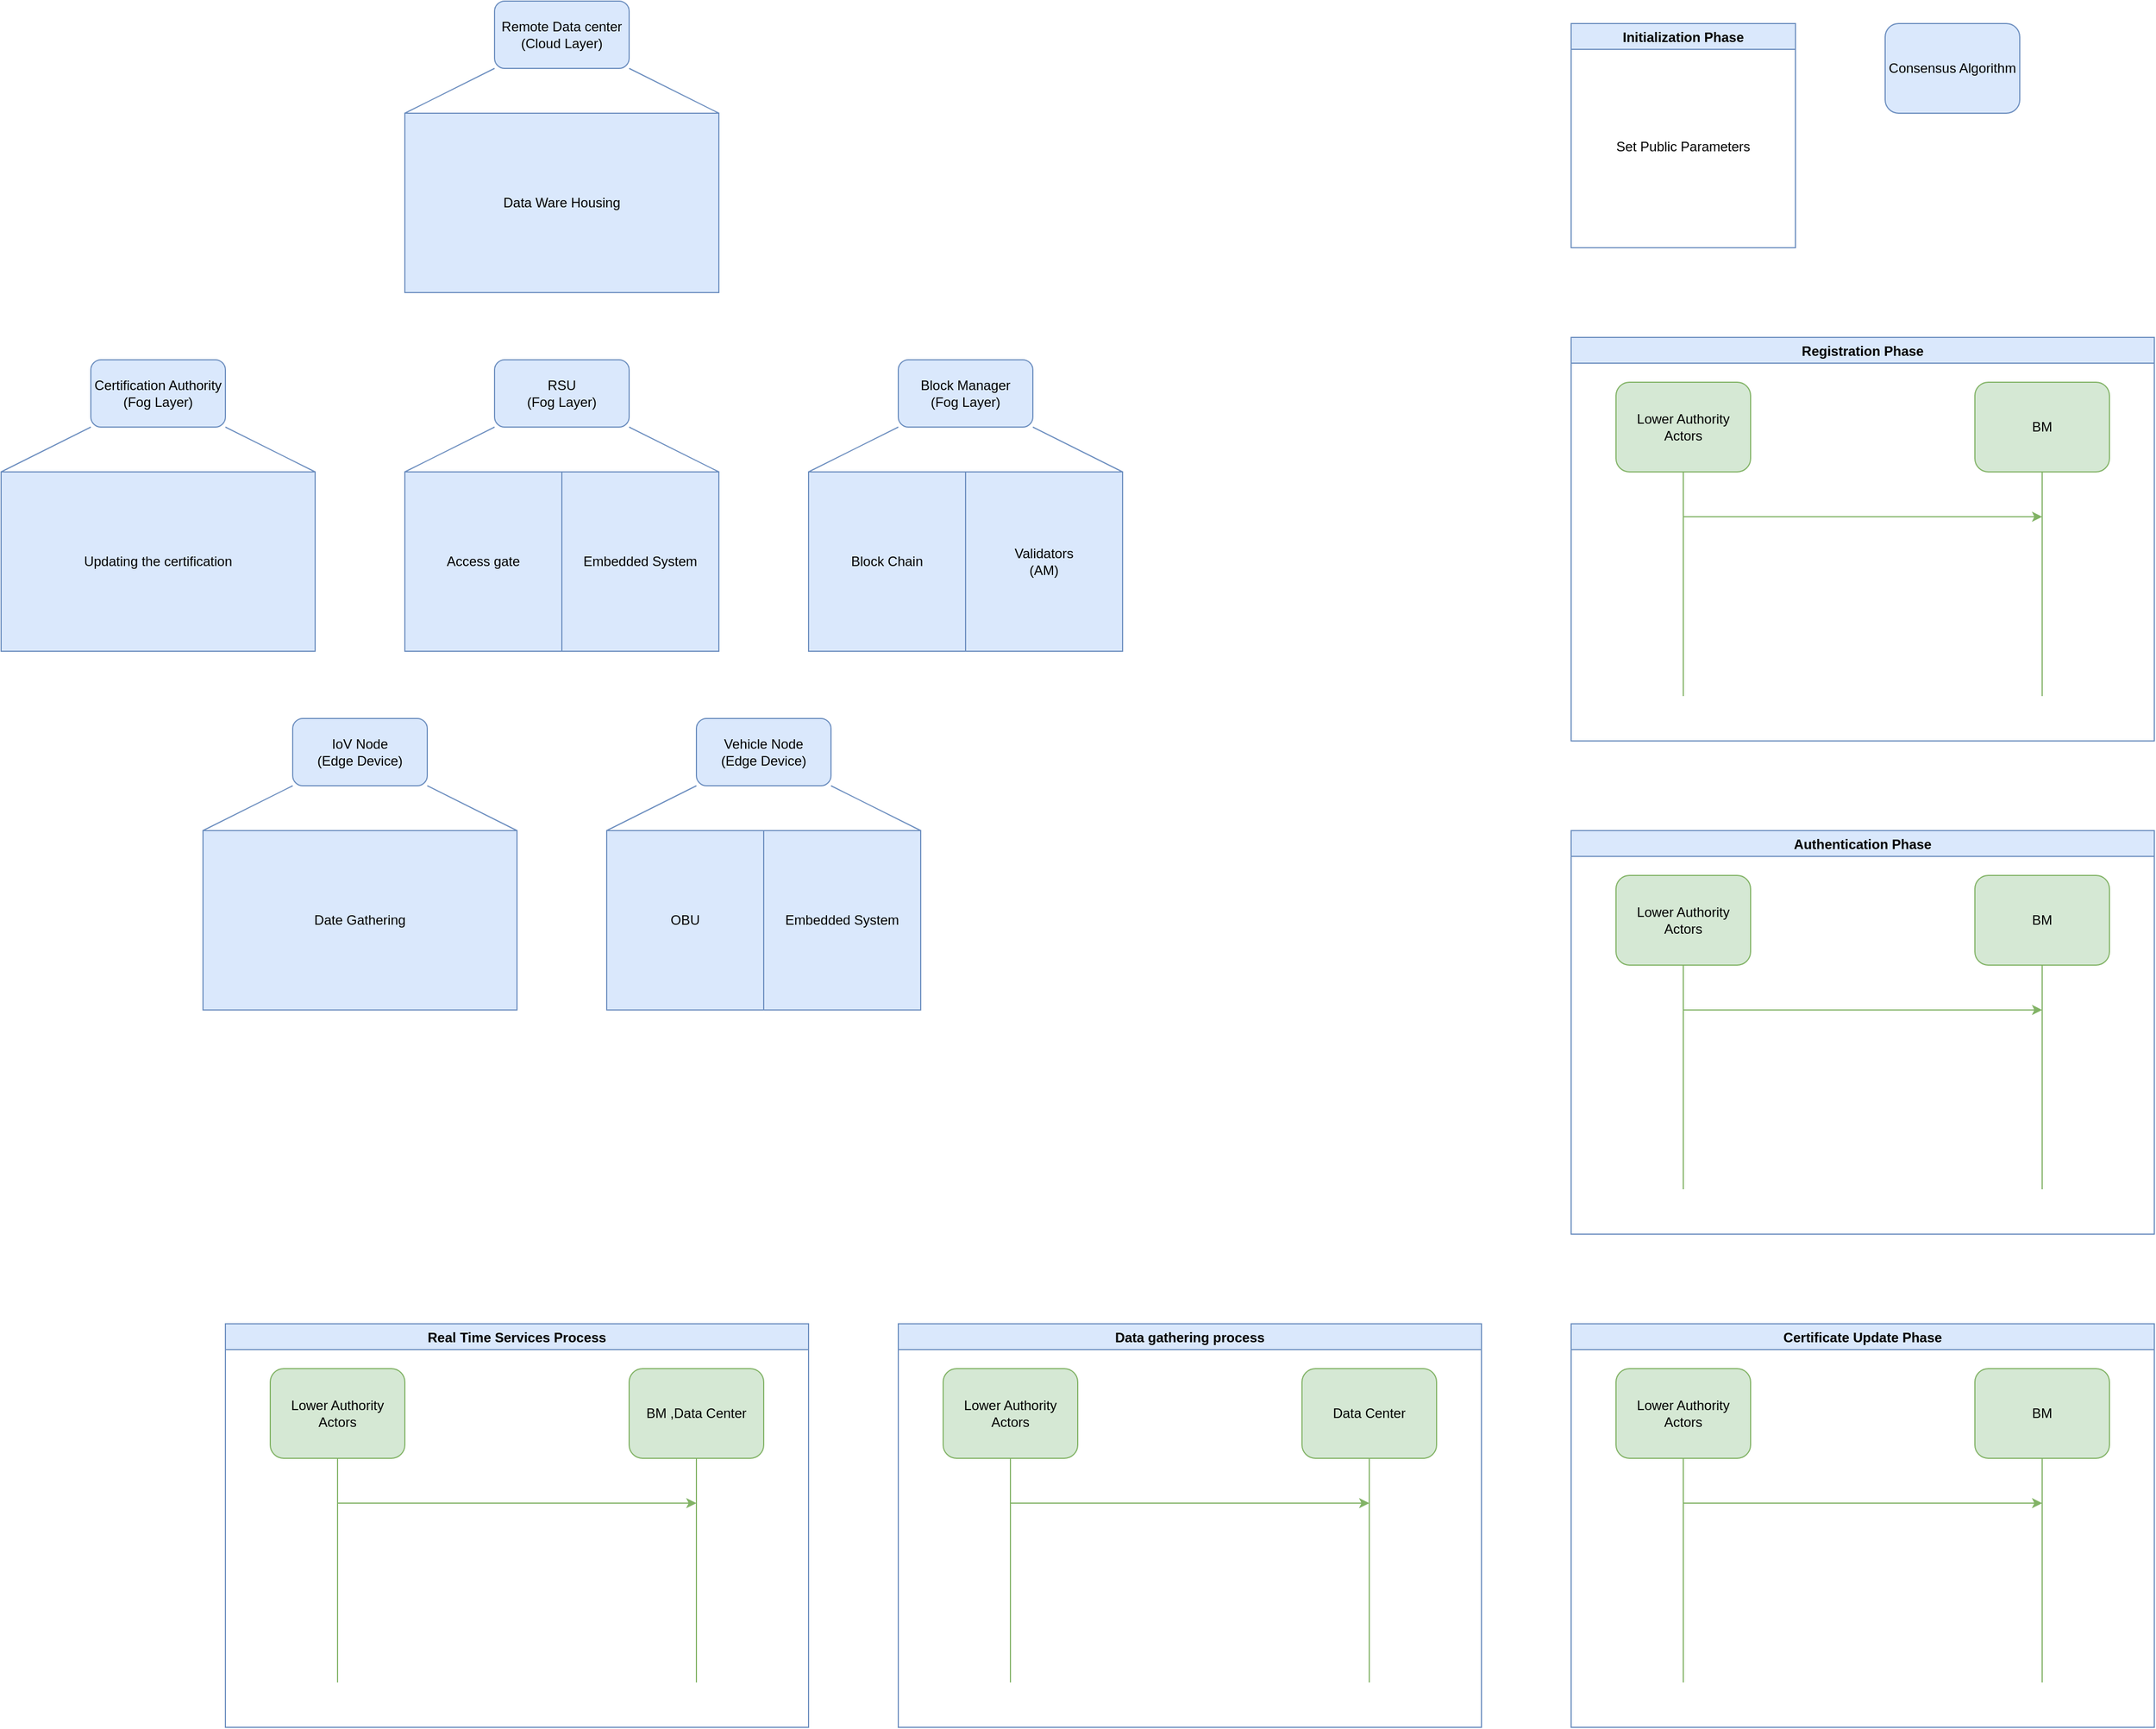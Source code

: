 <mxfile version="15.8.1" type="github">
  <diagram id="Pc18oPqg_DHJBtxWHFg2" name="Page-1">
    <mxGraphModel dx="1736" dy="1300" grid="1" gridSize="10" guides="1" tooltips="1" connect="1" arrows="1" fold="1" page="0" pageScale="1" pageWidth="827" pageHeight="1169" math="0" shadow="0">
      <root>
        <mxCell id="0" />
        <mxCell id="1" parent="0" />
        <mxCell id="q2-x-zt7PfK26INY3TQk-2" value="Vehicle Node&lt;br&gt;(Edge Device)" style="rounded=1;whiteSpace=wrap;html=1;fillColor=#dae8fc;strokeColor=#6c8ebf;" vertex="1" parent="1">
          <mxGeometry x="860" y="380" width="120" height="60" as="geometry" />
        </mxCell>
        <mxCell id="q2-x-zt7PfK26INY3TQk-6" style="edgeStyle=orthogonalEdgeStyle;rounded=0;orthogonalLoop=1;jettySize=auto;html=1;exitX=1;exitY=1;exitDx=0;exitDy=0;fillColor=#dae8fc;strokeColor=#6c8ebf;" edge="1" parent="1" source="q2-x-zt7PfK26INY3TQk-3">
          <mxGeometry relative="1" as="geometry">
            <mxPoint x="1049.759" y="620.345" as="targetPoint" />
          </mxGeometry>
        </mxCell>
        <mxCell id="q2-x-zt7PfK26INY3TQk-3" value="" style="rounded=0;whiteSpace=wrap;html=1;fillColor=#dae8fc;strokeColor=#6c8ebf;" vertex="1" parent="1">
          <mxGeometry x="780" y="480" width="280" height="160" as="geometry" />
        </mxCell>
        <mxCell id="q2-x-zt7PfK26INY3TQk-4" value="" style="endArrow=none;html=1;rounded=0;entryX=0;entryY=1;entryDx=0;entryDy=0;exitX=0;exitY=0;exitDx=0;exitDy=0;fillColor=#dae8fc;strokeColor=#6c8ebf;" edge="1" parent="1" source="q2-x-zt7PfK26INY3TQk-3" target="q2-x-zt7PfK26INY3TQk-2">
          <mxGeometry width="50" height="50" relative="1" as="geometry">
            <mxPoint x="930" y="580" as="sourcePoint" />
            <mxPoint x="980" y="530" as="targetPoint" />
          </mxGeometry>
        </mxCell>
        <mxCell id="q2-x-zt7PfK26INY3TQk-5" value="" style="endArrow=none;html=1;rounded=0;entryX=1;entryY=1;entryDx=0;entryDy=0;exitX=1;exitY=0;exitDx=0;exitDy=0;fillColor=#dae8fc;strokeColor=#6c8ebf;" edge="1" parent="1" source="q2-x-zt7PfK26INY3TQk-3" target="q2-x-zt7PfK26INY3TQk-2">
          <mxGeometry width="50" height="50" relative="1" as="geometry">
            <mxPoint x="930" y="580" as="sourcePoint" />
            <mxPoint x="980" y="530" as="targetPoint" />
          </mxGeometry>
        </mxCell>
        <mxCell id="q2-x-zt7PfK26INY3TQk-7" value="" style="endArrow=none;html=1;rounded=0;entryX=0.5;entryY=0;entryDx=0;entryDy=0;exitX=0.5;exitY=1;exitDx=0;exitDy=0;fillColor=#dae8fc;strokeColor=#6c8ebf;" edge="1" parent="1" source="q2-x-zt7PfK26INY3TQk-3" target="q2-x-zt7PfK26INY3TQk-3">
          <mxGeometry width="50" height="50" relative="1" as="geometry">
            <mxPoint x="916" y="550" as="sourcePoint" />
            <mxPoint x="966" y="500" as="targetPoint" />
          </mxGeometry>
        </mxCell>
        <mxCell id="q2-x-zt7PfK26INY3TQk-8" value="OBU" style="text;html=1;strokeColor=none;fillColor=none;align=center;verticalAlign=middle;whiteSpace=wrap;rounded=0;" vertex="1" parent="1">
          <mxGeometry x="780" y="480" width="140" height="160" as="geometry" />
        </mxCell>
        <mxCell id="q2-x-zt7PfK26INY3TQk-9" value="Embedded System" style="text;html=1;strokeColor=none;fillColor=none;align=center;verticalAlign=middle;whiteSpace=wrap;rounded=0;" vertex="1" parent="1">
          <mxGeometry x="920" y="480" width="140" height="160" as="geometry" />
        </mxCell>
        <mxCell id="q2-x-zt7PfK26INY3TQk-10" value="RSU&lt;br&gt;(Fog Layer)" style="rounded=1;whiteSpace=wrap;html=1;fillColor=#dae8fc;strokeColor=#6c8ebf;" vertex="1" parent="1">
          <mxGeometry x="680" y="60" width="120" height="60" as="geometry" />
        </mxCell>
        <mxCell id="q2-x-zt7PfK26INY3TQk-11" value="" style="rounded=0;whiteSpace=wrap;html=1;fillColor=#dae8fc;strokeColor=#6c8ebf;" vertex="1" parent="1">
          <mxGeometry x="600" y="160" width="280" height="160" as="geometry" />
        </mxCell>
        <mxCell id="q2-x-zt7PfK26INY3TQk-12" value="" style="endArrow=none;html=1;rounded=0;entryX=0;entryY=1;entryDx=0;entryDy=0;exitX=0;exitY=0;exitDx=0;exitDy=0;fillColor=#dae8fc;strokeColor=#6c8ebf;" edge="1" parent="1" source="q2-x-zt7PfK26INY3TQk-11" target="q2-x-zt7PfK26INY3TQk-10">
          <mxGeometry width="50" height="50" relative="1" as="geometry">
            <mxPoint x="700" y="220" as="sourcePoint" />
            <mxPoint x="750" y="170" as="targetPoint" />
          </mxGeometry>
        </mxCell>
        <mxCell id="q2-x-zt7PfK26INY3TQk-13" value="" style="endArrow=none;html=1;rounded=0;entryX=1;entryY=1;entryDx=0;entryDy=0;exitX=1;exitY=0;exitDx=0;exitDy=0;fillColor=#dae8fc;strokeColor=#6c8ebf;" edge="1" parent="1" source="q2-x-zt7PfK26INY3TQk-11" target="q2-x-zt7PfK26INY3TQk-10">
          <mxGeometry width="50" height="50" relative="1" as="geometry">
            <mxPoint x="700" y="220" as="sourcePoint" />
            <mxPoint x="750" y="170" as="targetPoint" />
          </mxGeometry>
        </mxCell>
        <mxCell id="q2-x-zt7PfK26INY3TQk-15" value="" style="endArrow=none;html=1;rounded=0;entryX=0.5;entryY=0;entryDx=0;entryDy=0;exitX=0.5;exitY=1;exitDx=0;exitDy=0;fillColor=#dae8fc;strokeColor=#6c8ebf;" edge="1" parent="1" source="q2-x-zt7PfK26INY3TQk-11" target="q2-x-zt7PfK26INY3TQk-11">
          <mxGeometry width="50" height="50" relative="1" as="geometry">
            <mxPoint x="720" y="230" as="sourcePoint" />
            <mxPoint x="770" y="180" as="targetPoint" />
            <Array as="points" />
          </mxGeometry>
        </mxCell>
        <mxCell id="q2-x-zt7PfK26INY3TQk-16" value="Access gate" style="text;html=1;strokeColor=none;fillColor=none;align=center;verticalAlign=middle;whiteSpace=wrap;rounded=0;" vertex="1" parent="1">
          <mxGeometry x="600" y="160" width="140" height="160" as="geometry" />
        </mxCell>
        <mxCell id="q2-x-zt7PfK26INY3TQk-17" value="Embedded System" style="text;html=1;strokeColor=none;fillColor=none;align=center;verticalAlign=middle;whiteSpace=wrap;rounded=0;" vertex="1" parent="1">
          <mxGeometry x="740" y="160" width="140" height="160" as="geometry" />
        </mxCell>
        <mxCell id="q2-x-zt7PfK26INY3TQk-18" value="Block Manager&lt;br&gt;(Fog Layer)" style="rounded=1;whiteSpace=wrap;html=1;fillColor=#dae8fc;strokeColor=#6c8ebf;" vertex="1" parent="1">
          <mxGeometry x="1040" y="60" width="120" height="60" as="geometry" />
        </mxCell>
        <mxCell id="q2-x-zt7PfK26INY3TQk-19" value="" style="rounded=0;whiteSpace=wrap;html=1;fillColor=#dae8fc;strokeColor=#6c8ebf;" vertex="1" parent="1">
          <mxGeometry x="960" y="160" width="280" height="160" as="geometry" />
        </mxCell>
        <mxCell id="q2-x-zt7PfK26INY3TQk-20" value="" style="endArrow=none;html=1;rounded=0;entryX=0;entryY=1;entryDx=0;entryDy=0;fillColor=#dae8fc;strokeColor=#6c8ebf;" edge="1" parent="1" target="q2-x-zt7PfK26INY3TQk-18">
          <mxGeometry width="50" height="50" relative="1" as="geometry">
            <mxPoint x="960" y="160" as="sourcePoint" />
            <mxPoint x="1010" y="110" as="targetPoint" />
          </mxGeometry>
        </mxCell>
        <mxCell id="q2-x-zt7PfK26INY3TQk-21" value="" style="endArrow=none;html=1;rounded=0;entryX=1;entryY=1;entryDx=0;entryDy=0;exitX=1;exitY=0;exitDx=0;exitDy=0;fillColor=#dae8fc;strokeColor=#6c8ebf;" edge="1" parent="1" source="q2-x-zt7PfK26INY3TQk-19" target="q2-x-zt7PfK26INY3TQk-18">
          <mxGeometry width="50" height="50" relative="1" as="geometry">
            <mxPoint x="1160" y="170" as="sourcePoint" />
            <mxPoint x="1210" y="120" as="targetPoint" />
          </mxGeometry>
        </mxCell>
        <mxCell id="q2-x-zt7PfK26INY3TQk-22" value="" style="endArrow=none;html=1;rounded=0;entryX=0.5;entryY=0;entryDx=0;entryDy=0;exitX=0.5;exitY=1;exitDx=0;exitDy=0;fillColor=#dae8fc;strokeColor=#6c8ebf;" edge="1" parent="1" source="q2-x-zt7PfK26INY3TQk-19" target="q2-x-zt7PfK26INY3TQk-19">
          <mxGeometry width="50" height="50" relative="1" as="geometry">
            <mxPoint x="1040" y="250" as="sourcePoint" />
            <mxPoint x="1090" y="200" as="targetPoint" />
          </mxGeometry>
        </mxCell>
        <mxCell id="q2-x-zt7PfK26INY3TQk-23" value="Block Chain" style="text;html=1;strokeColor=none;fillColor=none;align=center;verticalAlign=middle;whiteSpace=wrap;rounded=0;" vertex="1" parent="1">
          <mxGeometry x="960" y="160" width="140" height="160" as="geometry" />
        </mxCell>
        <mxCell id="q2-x-zt7PfK26INY3TQk-24" value="Validators&lt;br&gt;(AM)" style="text;html=1;strokeColor=none;fillColor=none;align=center;verticalAlign=middle;whiteSpace=wrap;rounded=0;" vertex="1" parent="1">
          <mxGeometry x="1100" y="160" width="140" height="160" as="geometry" />
        </mxCell>
        <mxCell id="q2-x-zt7PfK26INY3TQk-25" value="Certification Authority&lt;br&gt;(Fog Layer)" style="rounded=1;whiteSpace=wrap;html=1;fillColor=#dae8fc;strokeColor=#6c8ebf;" vertex="1" parent="1">
          <mxGeometry x="320" y="60" width="120" height="60" as="geometry" />
        </mxCell>
        <mxCell id="q2-x-zt7PfK26INY3TQk-27" value="Updating the certification" style="rounded=0;whiteSpace=wrap;html=1;fillColor=#dae8fc;strokeColor=#6c8ebf;" vertex="1" parent="1">
          <mxGeometry x="240" y="160" width="280" height="160" as="geometry" />
        </mxCell>
        <mxCell id="q2-x-zt7PfK26INY3TQk-28" value="" style="endArrow=none;html=1;rounded=0;entryX=0;entryY=1;entryDx=0;entryDy=0;fillColor=#dae8fc;strokeColor=#6c8ebf;" edge="1" parent="1" target="q2-x-zt7PfK26INY3TQk-25">
          <mxGeometry width="50" height="50" relative="1" as="geometry">
            <mxPoint x="240" y="160" as="sourcePoint" />
            <mxPoint x="290" y="110" as="targetPoint" />
          </mxGeometry>
        </mxCell>
        <mxCell id="q2-x-zt7PfK26INY3TQk-29" value="" style="endArrow=none;html=1;rounded=0;entryX=1;entryY=1;entryDx=0;entryDy=0;exitX=1;exitY=0;exitDx=0;exitDy=0;fillColor=#dae8fc;strokeColor=#6c8ebf;" edge="1" parent="1" source="q2-x-zt7PfK26INY3TQk-27" target="q2-x-zt7PfK26INY3TQk-25">
          <mxGeometry width="50" height="50" relative="1" as="geometry">
            <mxPoint x="470" y="250" as="sourcePoint" />
            <mxPoint x="520" y="200" as="targetPoint" />
          </mxGeometry>
        </mxCell>
        <mxCell id="q2-x-zt7PfK26INY3TQk-31" value="Remote Data center&lt;br&gt;(Cloud Layer)" style="rounded=1;whiteSpace=wrap;html=1;fillColor=#dae8fc;strokeColor=#6c8ebf;" vertex="1" parent="1">
          <mxGeometry x="680" y="-260" width="120" height="60" as="geometry" />
        </mxCell>
        <mxCell id="q2-x-zt7PfK26INY3TQk-32" value="Data Ware Housing" style="rounded=0;whiteSpace=wrap;html=1;fillColor=#dae8fc;strokeColor=#6c8ebf;" vertex="1" parent="1">
          <mxGeometry x="600" y="-160" width="280" height="160" as="geometry" />
        </mxCell>
        <mxCell id="q2-x-zt7PfK26INY3TQk-33" value="" style="endArrow=none;html=1;rounded=0;entryX=0;entryY=1;entryDx=0;entryDy=0;fillColor=#dae8fc;strokeColor=#6c8ebf;" edge="1" parent="1" target="q2-x-zt7PfK26INY3TQk-31">
          <mxGeometry width="50" height="50" relative="1" as="geometry">
            <mxPoint x="600" y="-160" as="sourcePoint" />
            <mxPoint x="650" y="-210" as="targetPoint" />
          </mxGeometry>
        </mxCell>
        <mxCell id="q2-x-zt7PfK26INY3TQk-34" value="" style="endArrow=none;html=1;rounded=0;entryX=1;entryY=1;entryDx=0;entryDy=0;exitX=1;exitY=0;exitDx=0;exitDy=0;fillColor=#dae8fc;strokeColor=#6c8ebf;" edge="1" parent="1" source="q2-x-zt7PfK26INY3TQk-32" target="q2-x-zt7PfK26INY3TQk-31">
          <mxGeometry width="50" height="50" relative="1" as="geometry">
            <mxPoint x="830" y="-70" as="sourcePoint" />
            <mxPoint x="880" y="-120" as="targetPoint" />
          </mxGeometry>
        </mxCell>
        <mxCell id="q2-x-zt7PfK26INY3TQk-35" value="Initialization Phase" style="swimlane;fillColor=#dae8fc;strokeColor=#6c8ebf;" vertex="1" parent="1">
          <mxGeometry x="1640" y="-240" width="200" height="200" as="geometry" />
        </mxCell>
        <mxCell id="q2-x-zt7PfK26INY3TQk-37" value="Set Public Parameters" style="text;html=1;strokeColor=none;fillColor=none;align=center;verticalAlign=middle;whiteSpace=wrap;rounded=0;" vertex="1" parent="q2-x-zt7PfK26INY3TQk-35">
          <mxGeometry y="20" width="200" height="180" as="geometry" />
        </mxCell>
        <mxCell id="q2-x-zt7PfK26INY3TQk-38" value="IoV Node&lt;br&gt;(Edge Device)" style="rounded=1;whiteSpace=wrap;html=1;fillColor=#dae8fc;strokeColor=#6c8ebf;" vertex="1" parent="1">
          <mxGeometry x="500" y="380" width="120" height="60" as="geometry" />
        </mxCell>
        <mxCell id="q2-x-zt7PfK26INY3TQk-39" value="Date Gathering" style="rounded=0;whiteSpace=wrap;html=1;fillColor=#dae8fc;strokeColor=#6c8ebf;" vertex="1" parent="1">
          <mxGeometry x="420" y="480" width="280" height="160" as="geometry" />
        </mxCell>
        <mxCell id="q2-x-zt7PfK26INY3TQk-40" value="" style="endArrow=none;html=1;rounded=0;entryX=0;entryY=1;entryDx=0;entryDy=0;fillColor=#dae8fc;strokeColor=#6c8ebf;" edge="1" parent="1" target="q2-x-zt7PfK26INY3TQk-38">
          <mxGeometry width="50" height="50" relative="1" as="geometry">
            <mxPoint x="420" y="480" as="sourcePoint" />
            <mxPoint x="470" y="430" as="targetPoint" />
          </mxGeometry>
        </mxCell>
        <mxCell id="q2-x-zt7PfK26INY3TQk-41" value="" style="endArrow=none;html=1;rounded=0;entryX=1;entryY=1;entryDx=0;entryDy=0;exitX=1;exitY=0;exitDx=0;exitDy=0;fillColor=#dae8fc;strokeColor=#6c8ebf;" edge="1" parent="1" source="q2-x-zt7PfK26INY3TQk-39" target="q2-x-zt7PfK26INY3TQk-38">
          <mxGeometry width="50" height="50" relative="1" as="geometry">
            <mxPoint x="650" y="570" as="sourcePoint" />
            <mxPoint x="700" y="520" as="targetPoint" />
          </mxGeometry>
        </mxCell>
        <mxCell id="q2-x-zt7PfK26INY3TQk-42" value="Registration Phase" style="swimlane;align=center;fillColor=#dae8fc;strokeColor=#6c8ebf;" vertex="1" parent="1">
          <mxGeometry x="1640" y="40" width="520" height="360" as="geometry" />
        </mxCell>
        <mxCell id="q2-x-zt7PfK26INY3TQk-44" value="Lower Authority&lt;br&gt;Actors" style="rounded=1;whiteSpace=wrap;html=1;align=center;fillColor=#d5e8d4;strokeColor=#82b366;" vertex="1" parent="q2-x-zt7PfK26INY3TQk-42">
          <mxGeometry x="40" y="40" width="120" height="80" as="geometry" />
        </mxCell>
        <mxCell id="q2-x-zt7PfK26INY3TQk-45" value="BM" style="rounded=1;whiteSpace=wrap;html=1;align=center;fillColor=#d5e8d4;strokeColor=#82b366;" vertex="1" parent="q2-x-zt7PfK26INY3TQk-42">
          <mxGeometry x="360" y="40" width="120" height="80" as="geometry" />
        </mxCell>
        <mxCell id="q2-x-zt7PfK26INY3TQk-46" value="" style="endArrow=none;html=1;rounded=0;fillColor=#d5e8d4;strokeColor=#82b366;" edge="1" parent="q2-x-zt7PfK26INY3TQk-42">
          <mxGeometry width="50" height="50" relative="1" as="geometry">
            <mxPoint x="100" y="320" as="sourcePoint" />
            <mxPoint x="100" y="120" as="targetPoint" />
          </mxGeometry>
        </mxCell>
        <mxCell id="q2-x-zt7PfK26INY3TQk-47" value="" style="endArrow=none;html=1;rounded=0;entryX=0.5;entryY=1;entryDx=0;entryDy=0;fillColor=#d5e8d4;strokeColor=#82b366;" edge="1" parent="1" target="q2-x-zt7PfK26INY3TQk-45">
          <mxGeometry width="50" height="50" relative="1" as="geometry">
            <mxPoint x="2060" y="360" as="sourcePoint" />
            <mxPoint x="1910" y="190" as="targetPoint" />
          </mxGeometry>
        </mxCell>
        <mxCell id="q2-x-zt7PfK26INY3TQk-48" value="" style="endArrow=classic;html=1;rounded=0;fillColor=#d5e8d4;strokeColor=#82b366;" edge="1" parent="1">
          <mxGeometry width="50" height="50" relative="1" as="geometry">
            <mxPoint x="1740" y="200" as="sourcePoint" />
            <mxPoint x="2060" y="200" as="targetPoint" />
          </mxGeometry>
        </mxCell>
        <mxCell id="q2-x-zt7PfK26INY3TQk-49" value="Authentication Phase" style="swimlane;align=center;fillColor=#dae8fc;strokeColor=#6c8ebf;" vertex="1" parent="1">
          <mxGeometry x="1640" y="480" width="520" height="360" as="geometry" />
        </mxCell>
        <mxCell id="q2-x-zt7PfK26INY3TQk-50" value="Lower Authority&lt;br&gt;Actors" style="rounded=1;whiteSpace=wrap;html=1;align=center;fillColor=#d5e8d4;strokeColor=#82b366;" vertex="1" parent="q2-x-zt7PfK26INY3TQk-49">
          <mxGeometry x="40" y="40" width="120" height="80" as="geometry" />
        </mxCell>
        <mxCell id="q2-x-zt7PfK26INY3TQk-51" value="BM" style="rounded=1;whiteSpace=wrap;html=1;align=center;fillColor=#d5e8d4;strokeColor=#82b366;" vertex="1" parent="q2-x-zt7PfK26INY3TQk-49">
          <mxGeometry x="360" y="40" width="120" height="80" as="geometry" />
        </mxCell>
        <mxCell id="q2-x-zt7PfK26INY3TQk-52" value="" style="endArrow=none;html=1;rounded=0;fillColor=#d5e8d4;strokeColor=#82b366;" edge="1" parent="q2-x-zt7PfK26INY3TQk-49">
          <mxGeometry width="50" height="50" relative="1" as="geometry">
            <mxPoint x="100" y="320" as="sourcePoint" />
            <mxPoint x="100" y="120" as="targetPoint" />
          </mxGeometry>
        </mxCell>
        <mxCell id="q2-x-zt7PfK26INY3TQk-53" value="" style="endArrow=none;html=1;rounded=0;entryX=0.5;entryY=1;entryDx=0;entryDy=0;fillColor=#d5e8d4;strokeColor=#82b366;" edge="1" parent="q2-x-zt7PfK26INY3TQk-49" target="q2-x-zt7PfK26INY3TQk-51">
          <mxGeometry width="50" height="50" relative="1" as="geometry">
            <mxPoint x="420" y="320" as="sourcePoint" />
            <mxPoint x="270" y="150" as="targetPoint" />
          </mxGeometry>
        </mxCell>
        <mxCell id="q2-x-zt7PfK26INY3TQk-54" value="" style="endArrow=classic;html=1;rounded=0;fillColor=#d5e8d4;strokeColor=#82b366;" edge="1" parent="q2-x-zt7PfK26INY3TQk-49">
          <mxGeometry width="50" height="50" relative="1" as="geometry">
            <mxPoint x="100" y="160" as="sourcePoint" />
            <mxPoint x="420" y="160" as="targetPoint" />
          </mxGeometry>
        </mxCell>
        <mxCell id="q2-x-zt7PfK26INY3TQk-55" value="Certificate Update Phase" style="swimlane;align=center;fillColor=#dae8fc;strokeColor=#6c8ebf;" vertex="1" parent="1">
          <mxGeometry x="1640" y="920" width="520" height="360" as="geometry" />
        </mxCell>
        <mxCell id="q2-x-zt7PfK26INY3TQk-56" value="Lower Authority&lt;br&gt;Actors" style="rounded=1;whiteSpace=wrap;html=1;align=center;fillColor=#d5e8d4;strokeColor=#82b366;" vertex="1" parent="q2-x-zt7PfK26INY3TQk-55">
          <mxGeometry x="40" y="40" width="120" height="80" as="geometry" />
        </mxCell>
        <mxCell id="q2-x-zt7PfK26INY3TQk-57" value="BM" style="rounded=1;whiteSpace=wrap;html=1;align=center;fillColor=#d5e8d4;strokeColor=#82b366;" vertex="1" parent="q2-x-zt7PfK26INY3TQk-55">
          <mxGeometry x="360" y="40" width="120" height="80" as="geometry" />
        </mxCell>
        <mxCell id="q2-x-zt7PfK26INY3TQk-58" value="" style="endArrow=none;html=1;rounded=0;fillColor=#d5e8d4;strokeColor=#82b366;" edge="1" parent="q2-x-zt7PfK26INY3TQk-55">
          <mxGeometry width="50" height="50" relative="1" as="geometry">
            <mxPoint x="100" y="320" as="sourcePoint" />
            <mxPoint x="100" y="120" as="targetPoint" />
          </mxGeometry>
        </mxCell>
        <mxCell id="q2-x-zt7PfK26INY3TQk-59" value="" style="endArrow=none;html=1;rounded=0;entryX=0.5;entryY=1;entryDx=0;entryDy=0;fillColor=#d5e8d4;strokeColor=#82b366;" edge="1" parent="q2-x-zt7PfK26INY3TQk-55" target="q2-x-zt7PfK26INY3TQk-57">
          <mxGeometry width="50" height="50" relative="1" as="geometry">
            <mxPoint x="420" y="320" as="sourcePoint" />
            <mxPoint x="270" y="150" as="targetPoint" />
          </mxGeometry>
        </mxCell>
        <mxCell id="q2-x-zt7PfK26INY3TQk-60" value="" style="endArrow=classic;html=1;rounded=0;fillColor=#d5e8d4;strokeColor=#82b366;" edge="1" parent="q2-x-zt7PfK26INY3TQk-55">
          <mxGeometry width="50" height="50" relative="1" as="geometry">
            <mxPoint x="100" y="160" as="sourcePoint" />
            <mxPoint x="420" y="160" as="targetPoint" />
          </mxGeometry>
        </mxCell>
        <mxCell id="q2-x-zt7PfK26INY3TQk-61" value="Consensus Algorithm" style="rounded=1;whiteSpace=wrap;html=1;align=center;fillColor=#dae8fc;strokeColor=#6c8ebf;" vertex="1" parent="1">
          <mxGeometry x="1920" y="-240" width="120" height="80" as="geometry" />
        </mxCell>
        <mxCell id="q2-x-zt7PfK26INY3TQk-62" value="Data gathering process" style="swimlane;align=center;fillColor=#dae8fc;strokeColor=#6c8ebf;" vertex="1" parent="1">
          <mxGeometry x="1040" y="920" width="520" height="360" as="geometry" />
        </mxCell>
        <mxCell id="q2-x-zt7PfK26INY3TQk-63" value="Lower Authority&lt;br&gt;Actors" style="rounded=1;whiteSpace=wrap;html=1;align=center;fillColor=#d5e8d4;strokeColor=#82b366;" vertex="1" parent="q2-x-zt7PfK26INY3TQk-62">
          <mxGeometry x="40" y="40" width="120" height="80" as="geometry" />
        </mxCell>
        <mxCell id="q2-x-zt7PfK26INY3TQk-64" value="Data Center" style="rounded=1;whiteSpace=wrap;html=1;align=center;fillColor=#d5e8d4;strokeColor=#82b366;" vertex="1" parent="q2-x-zt7PfK26INY3TQk-62">
          <mxGeometry x="360" y="40" width="120" height="80" as="geometry" />
        </mxCell>
        <mxCell id="q2-x-zt7PfK26INY3TQk-65" value="" style="endArrow=none;html=1;rounded=0;fillColor=#d5e8d4;strokeColor=#82b366;" edge="1" parent="q2-x-zt7PfK26INY3TQk-62">
          <mxGeometry width="50" height="50" relative="1" as="geometry">
            <mxPoint x="100" y="320" as="sourcePoint" />
            <mxPoint x="100" y="120" as="targetPoint" />
          </mxGeometry>
        </mxCell>
        <mxCell id="q2-x-zt7PfK26INY3TQk-66" value="" style="endArrow=none;html=1;rounded=0;entryX=0.5;entryY=1;entryDx=0;entryDy=0;fillColor=#d5e8d4;strokeColor=#82b366;" edge="1" parent="q2-x-zt7PfK26INY3TQk-62" target="q2-x-zt7PfK26INY3TQk-64">
          <mxGeometry width="50" height="50" relative="1" as="geometry">
            <mxPoint x="420" y="320" as="sourcePoint" />
            <mxPoint x="270" y="150" as="targetPoint" />
          </mxGeometry>
        </mxCell>
        <mxCell id="q2-x-zt7PfK26INY3TQk-67" value="" style="endArrow=classic;html=1;rounded=0;fillColor=#d5e8d4;strokeColor=#82b366;" edge="1" parent="q2-x-zt7PfK26INY3TQk-62">
          <mxGeometry width="50" height="50" relative="1" as="geometry">
            <mxPoint x="100" y="160" as="sourcePoint" />
            <mxPoint x="420" y="160" as="targetPoint" />
          </mxGeometry>
        </mxCell>
        <mxCell id="q2-x-zt7PfK26INY3TQk-68" value="Real Time Services Process" style="swimlane;align=center;fillColor=#dae8fc;strokeColor=#6c8ebf;" vertex="1" parent="1">
          <mxGeometry x="440" y="920" width="520" height="360" as="geometry" />
        </mxCell>
        <mxCell id="q2-x-zt7PfK26INY3TQk-69" value="Lower Authority&lt;br&gt;Actors" style="rounded=1;whiteSpace=wrap;html=1;align=center;fillColor=#d5e8d4;strokeColor=#82b366;" vertex="1" parent="q2-x-zt7PfK26INY3TQk-68">
          <mxGeometry x="40" y="40" width="120" height="80" as="geometry" />
        </mxCell>
        <mxCell id="q2-x-zt7PfK26INY3TQk-70" value="BM ,Data Center" style="rounded=1;whiteSpace=wrap;html=1;align=center;fillColor=#d5e8d4;strokeColor=#82b366;" vertex="1" parent="q2-x-zt7PfK26INY3TQk-68">
          <mxGeometry x="360" y="40" width="120" height="80" as="geometry" />
        </mxCell>
        <mxCell id="q2-x-zt7PfK26INY3TQk-71" value="" style="endArrow=none;html=1;rounded=0;fillColor=#d5e8d4;strokeColor=#82b366;" edge="1" parent="q2-x-zt7PfK26INY3TQk-68">
          <mxGeometry width="50" height="50" relative="1" as="geometry">
            <mxPoint x="100" y="320" as="sourcePoint" />
            <mxPoint x="100" y="120" as="targetPoint" />
          </mxGeometry>
        </mxCell>
        <mxCell id="q2-x-zt7PfK26INY3TQk-72" value="" style="endArrow=none;html=1;rounded=0;entryX=0.5;entryY=1;entryDx=0;entryDy=0;fillColor=#d5e8d4;strokeColor=#82b366;" edge="1" parent="q2-x-zt7PfK26INY3TQk-68" target="q2-x-zt7PfK26INY3TQk-70">
          <mxGeometry width="50" height="50" relative="1" as="geometry">
            <mxPoint x="420" y="320" as="sourcePoint" />
            <mxPoint x="270" y="150" as="targetPoint" />
          </mxGeometry>
        </mxCell>
        <mxCell id="q2-x-zt7PfK26INY3TQk-73" value="" style="endArrow=classic;html=1;rounded=0;fillColor=#d5e8d4;strokeColor=#82b366;" edge="1" parent="q2-x-zt7PfK26INY3TQk-68">
          <mxGeometry width="50" height="50" relative="1" as="geometry">
            <mxPoint x="100" y="160" as="sourcePoint" />
            <mxPoint x="420" y="160" as="targetPoint" />
          </mxGeometry>
        </mxCell>
      </root>
    </mxGraphModel>
  </diagram>
</mxfile>

